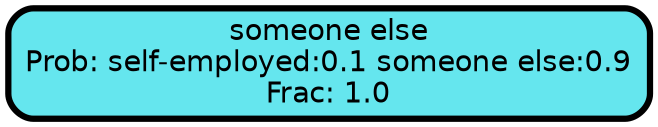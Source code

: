 graph Tree {
node [shape=box, style="filled, rounded",color="black",penwidth="3",fontcolor="black",                 fontname=helvetica] ;
graph [ranksep="0 equally", splines=straight,                 bgcolor=transparent, dpi=200] ;
edge [fontname=helvetica, color=black] ;
0 [label="someone else
Prob: self-employed:0.1 someone else:0.9
Frac: 1.0", fillcolor="#65e6ee"] ;
{rank = same;}}